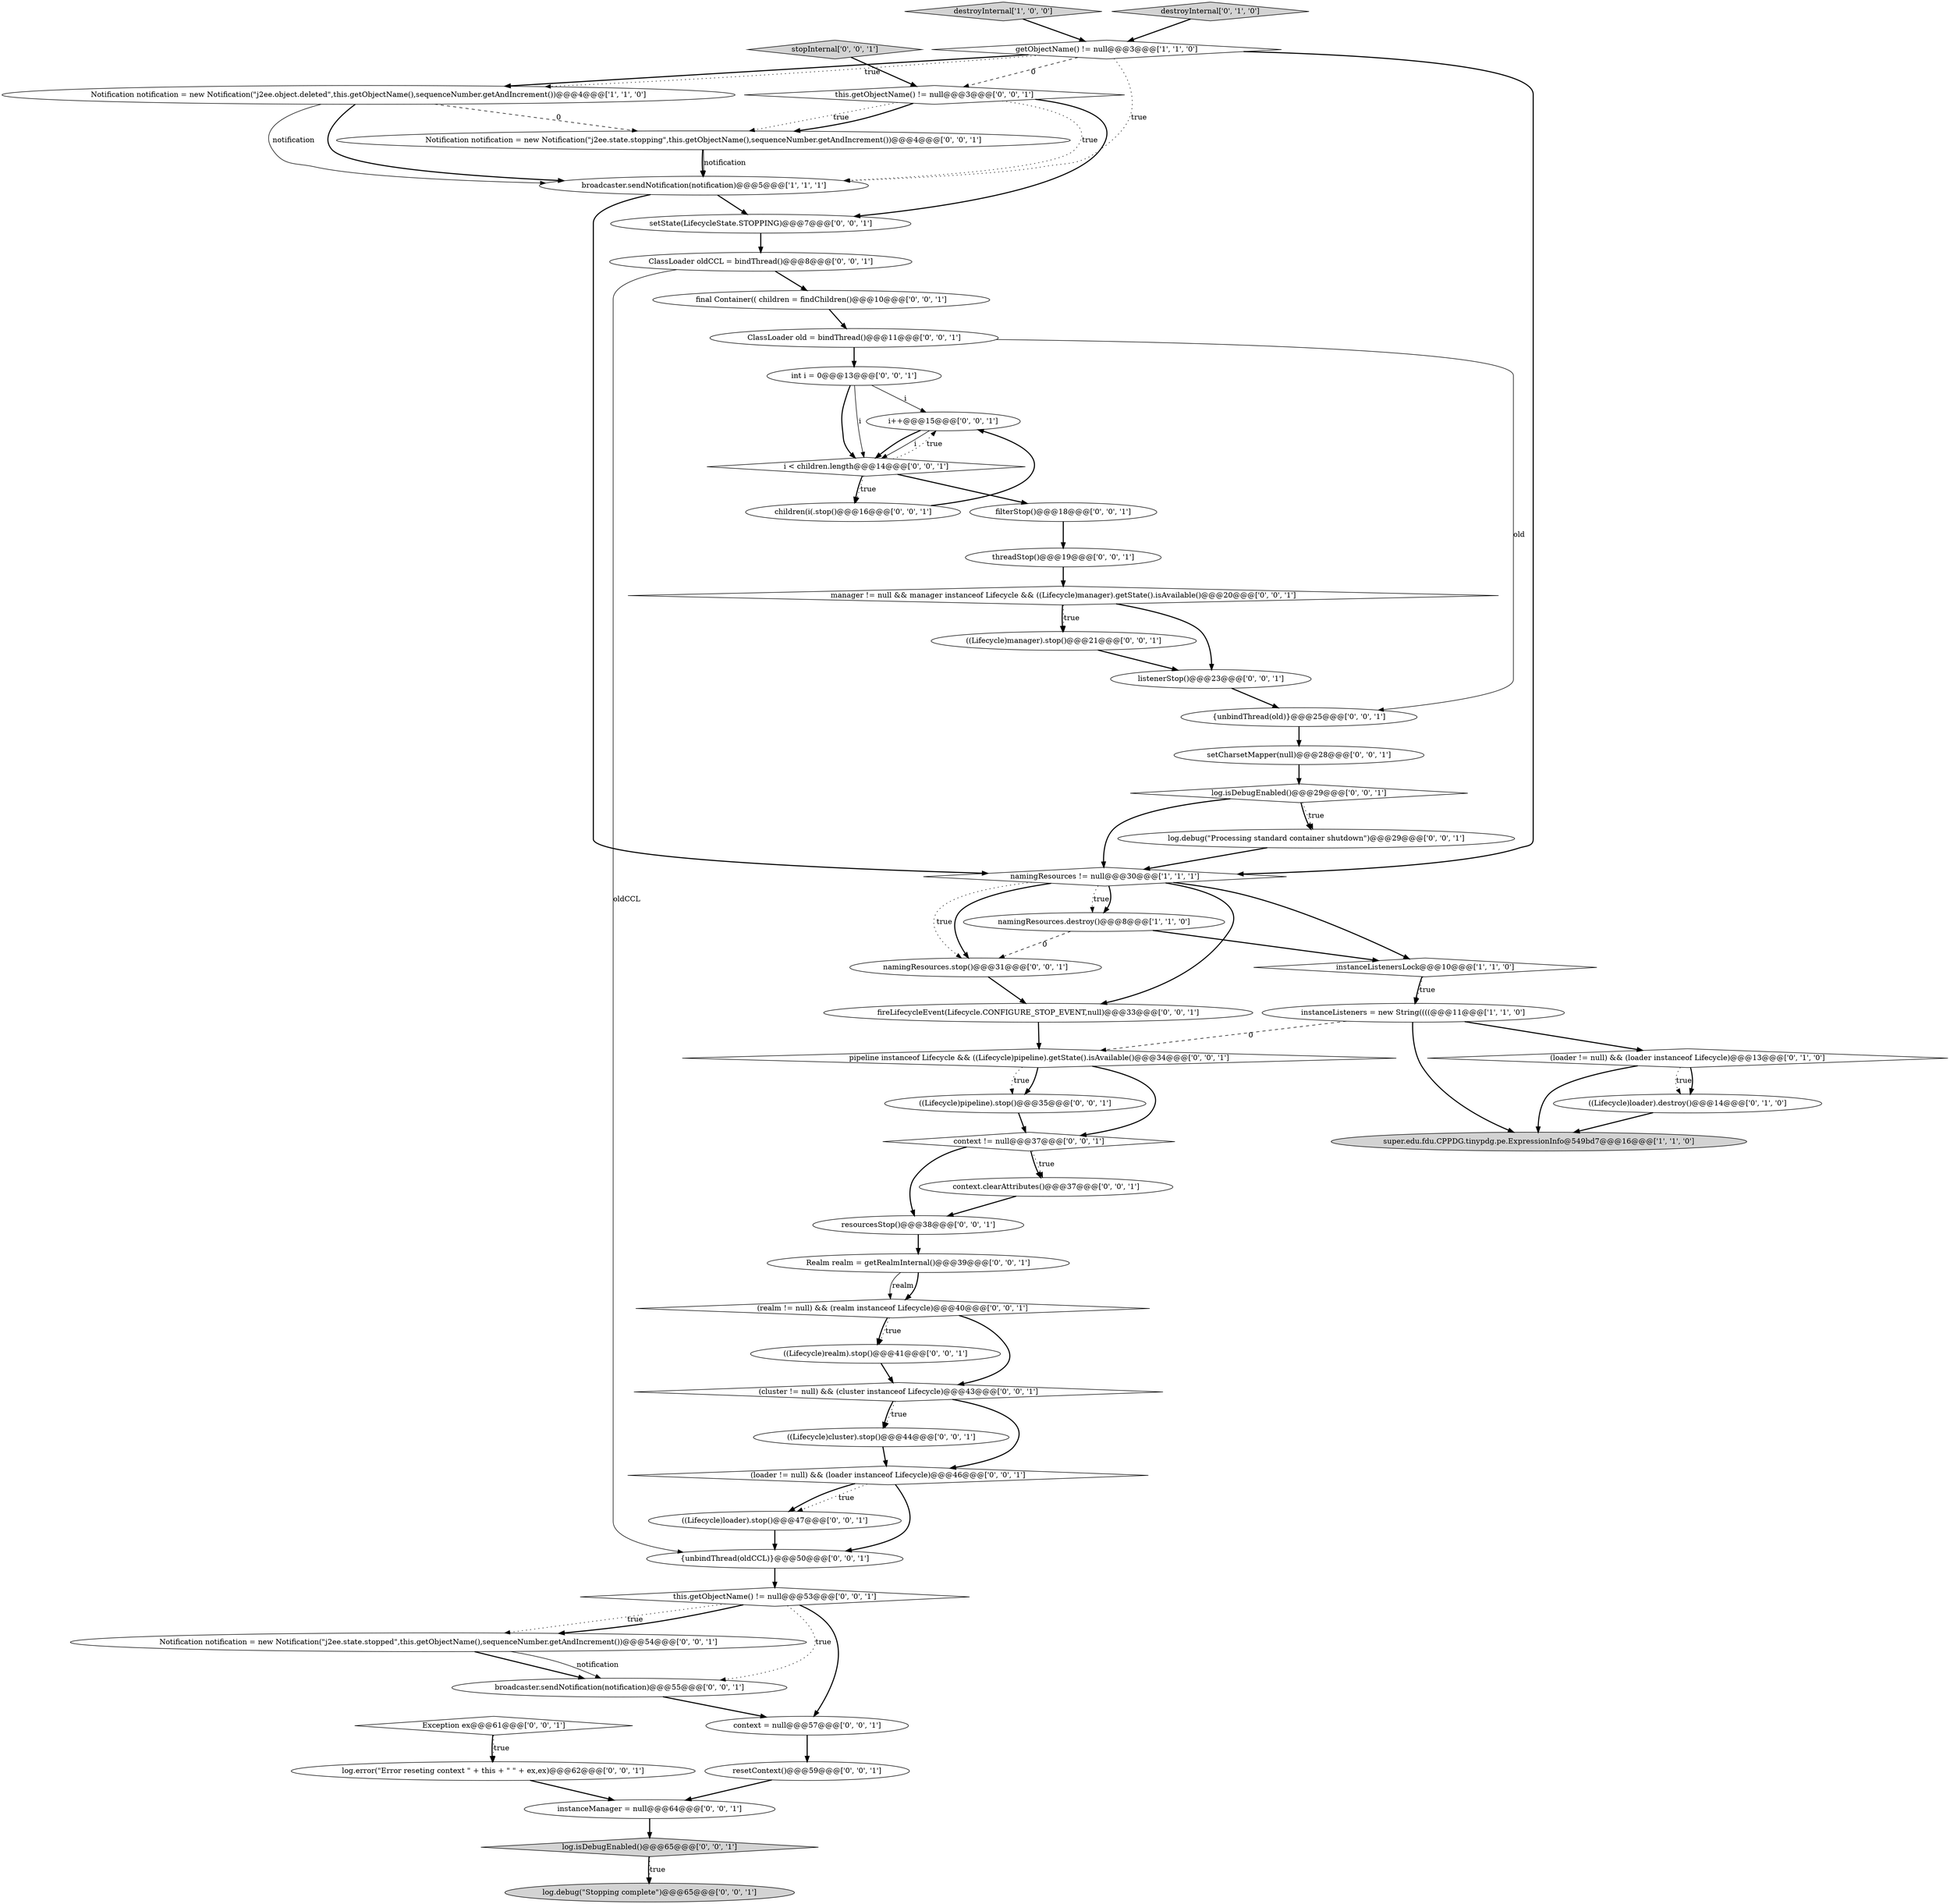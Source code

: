 digraph {
3 [style = filled, label = "getObjectName() != null@@@3@@@['1', '1', '0']", fillcolor = white, shape = diamond image = "AAA0AAABBB1BBB"];
7 [style = filled, label = "destroyInternal['1', '0', '0']", fillcolor = lightgray, shape = diamond image = "AAA0AAABBB1BBB"];
41 [style = filled, label = "ClassLoader oldCCL = bindThread()@@@8@@@['0', '0', '1']", fillcolor = white, shape = ellipse image = "AAA0AAABBB3BBB"];
20 [style = filled, label = "broadcaster.sendNotification(notification)@@@55@@@['0', '0', '1']", fillcolor = white, shape = ellipse image = "AAA0AAABBB3BBB"];
8 [style = filled, label = "broadcaster.sendNotification(notification)@@@5@@@['1', '1', '1']", fillcolor = white, shape = ellipse image = "AAA0AAABBB1BBB"];
31 [style = filled, label = "fireLifecycleEvent(Lifecycle.CONFIGURE_STOP_EVENT,null)@@@33@@@['0', '0', '1']", fillcolor = white, shape = ellipse image = "AAA0AAABBB3BBB"];
36 [style = filled, label = "log.error(\"Error reseting context \" + this + \" \" + ex,ex)@@@62@@@['0', '0', '1']", fillcolor = white, shape = ellipse image = "AAA0AAABBB3BBB"];
53 [style = filled, label = "log.debug(\"Processing standard container shutdown\")@@@29@@@['0', '0', '1']", fillcolor = white, shape = ellipse image = "AAA0AAABBB3BBB"];
34 [style = filled, label = "this.getObjectName() != null@@@53@@@['0', '0', '1']", fillcolor = white, shape = diamond image = "AAA0AAABBB3BBB"];
26 [style = filled, label = "((Lifecycle)realm).stop()@@@41@@@['0', '0', '1']", fillcolor = white, shape = ellipse image = "AAA0AAABBB3BBB"];
32 [style = filled, label = "resourcesStop()@@@38@@@['0', '0', '1']", fillcolor = white, shape = ellipse image = "AAA0AAABBB3BBB"];
38 [style = filled, label = "this.getObjectName() != null@@@3@@@['0', '0', '1']", fillcolor = white, shape = diamond image = "AAA0AAABBB3BBB"];
43 [style = filled, label = "{unbindThread(oldCCL)}@@@50@@@['0', '0', '1']", fillcolor = white, shape = ellipse image = "AAA0AAABBB3BBB"];
5 [style = filled, label = "Notification notification = new Notification(\"j2ee.object.deleted\",this.getObjectName(),sequenceNumber.getAndIncrement())@@@4@@@['1', '1', '0']", fillcolor = white, shape = ellipse image = "AAA0AAABBB1BBB"];
18 [style = filled, label = "threadStop()@@@19@@@['0', '0', '1']", fillcolor = white, shape = ellipse image = "AAA0AAABBB3BBB"];
21 [style = filled, label = "Notification notification = new Notification(\"j2ee.state.stopping\",this.getObjectName(),sequenceNumber.getAndIncrement())@@@4@@@['0', '0', '1']", fillcolor = white, shape = ellipse image = "AAA0AAABBB3BBB"];
37 [style = filled, label = "final Container(( children = findChildren()@@@10@@@['0', '0', '1']", fillcolor = white, shape = ellipse image = "AAA0AAABBB3BBB"];
4 [style = filled, label = "instanceListenersLock@@@10@@@['1', '1', '0']", fillcolor = white, shape = diamond image = "AAA0AAABBB1BBB"];
11 [style = filled, label = "((Lifecycle)loader).destroy()@@@14@@@['0', '1', '0']", fillcolor = white, shape = ellipse image = "AAA1AAABBB2BBB"];
40 [style = filled, label = "stopInternal['0', '0', '1']", fillcolor = lightgray, shape = diamond image = "AAA0AAABBB3BBB"];
30 [style = filled, label = "Exception ex@@@61@@@['0', '0', '1']", fillcolor = white, shape = diamond image = "AAA0AAABBB3BBB"];
9 [style = filled, label = "(loader != null) && (loader instanceof Lifecycle)@@@13@@@['0', '1', '0']", fillcolor = white, shape = diamond image = "AAA1AAABBB2BBB"];
45 [style = filled, label = "context != null@@@37@@@['0', '0', '1']", fillcolor = white, shape = diamond image = "AAA0AAABBB3BBB"];
44 [style = filled, label = "resetContext()@@@59@@@['0', '0', '1']", fillcolor = white, shape = ellipse image = "AAA0AAABBB3BBB"];
0 [style = filled, label = "namingResources.destroy()@@@8@@@['1', '1', '0']", fillcolor = white, shape = ellipse image = "AAA0AAABBB1BBB"];
47 [style = filled, label = "i++@@@15@@@['0', '0', '1']", fillcolor = white, shape = ellipse image = "AAA0AAABBB3BBB"];
1 [style = filled, label = "instanceListeners = new String((((@@@11@@@['1', '1', '0']", fillcolor = white, shape = ellipse image = "AAA0AAABBB1BBB"];
10 [style = filled, label = "destroyInternal['0', '1', '0']", fillcolor = lightgray, shape = diamond image = "AAA0AAABBB2BBB"];
49 [style = filled, label = "((Lifecycle)cluster).stop()@@@44@@@['0', '0', '1']", fillcolor = white, shape = ellipse image = "AAA0AAABBB3BBB"];
42 [style = filled, label = "i < children.length@@@14@@@['0', '0', '1']", fillcolor = white, shape = diamond image = "AAA0AAABBB3BBB"];
25 [style = filled, label = "manager != null && manager instanceof Lifecycle && ((Lifecycle)manager).getState().isAvailable()@@@20@@@['0', '0', '1']", fillcolor = white, shape = diamond image = "AAA0AAABBB3BBB"];
51 [style = filled, label = "pipeline instanceof Lifecycle && ((Lifecycle)pipeline).getState().isAvailable()@@@34@@@['0', '0', '1']", fillcolor = white, shape = diamond image = "AAA0AAABBB3BBB"];
56 [style = filled, label = "log.debug(\"Stopping complete\")@@@65@@@['0', '0', '1']", fillcolor = lightgray, shape = ellipse image = "AAA0AAABBB3BBB"];
52 [style = filled, label = "log.isDebugEnabled()@@@29@@@['0', '0', '1']", fillcolor = white, shape = diamond image = "AAA0AAABBB3BBB"];
14 [style = filled, label = "log.isDebugEnabled()@@@65@@@['0', '0', '1']", fillcolor = lightgray, shape = diamond image = "AAA0AAABBB3BBB"];
6 [style = filled, label = "namingResources != null@@@30@@@['1', '1', '1']", fillcolor = white, shape = diamond image = "AAA0AAABBB1BBB"];
35 [style = filled, label = "int i = 0@@@13@@@['0', '0', '1']", fillcolor = white, shape = ellipse image = "AAA0AAABBB3BBB"];
39 [style = filled, label = "{unbindThread(old)}@@@25@@@['0', '0', '1']", fillcolor = white, shape = ellipse image = "AAA0AAABBB3BBB"];
24 [style = filled, label = "listenerStop()@@@23@@@['0', '0', '1']", fillcolor = white, shape = ellipse image = "AAA0AAABBB3BBB"];
23 [style = filled, label = "(cluster != null) && (cluster instanceof Lifecycle)@@@43@@@['0', '0', '1']", fillcolor = white, shape = diamond image = "AAA0AAABBB3BBB"];
46 [style = filled, label = "setState(LifecycleState.STOPPING)@@@7@@@['0', '0', '1']", fillcolor = white, shape = ellipse image = "AAA0AAABBB3BBB"];
55 [style = filled, label = "(loader != null) && (loader instanceof Lifecycle)@@@46@@@['0', '0', '1']", fillcolor = white, shape = diamond image = "AAA0AAABBB3BBB"];
13 [style = filled, label = "filterStop()@@@18@@@['0', '0', '1']", fillcolor = white, shape = ellipse image = "AAA0AAABBB3BBB"];
22 [style = filled, label = "namingResources.stop()@@@31@@@['0', '0', '1']", fillcolor = white, shape = ellipse image = "AAA0AAABBB3BBB"];
15 [style = filled, label = "children(i(.stop()@@@16@@@['0', '0', '1']", fillcolor = white, shape = ellipse image = "AAA0AAABBB3BBB"];
50 [style = filled, label = "context = null@@@57@@@['0', '0', '1']", fillcolor = white, shape = ellipse image = "AAA0AAABBB3BBB"];
28 [style = filled, label = "((Lifecycle)manager).stop()@@@21@@@['0', '0', '1']", fillcolor = white, shape = ellipse image = "AAA0AAABBB3BBB"];
29 [style = filled, label = "setCharsetMapper(null)@@@28@@@['0', '0', '1']", fillcolor = white, shape = ellipse image = "AAA0AAABBB3BBB"];
27 [style = filled, label = "((Lifecycle)pipeline).stop()@@@35@@@['0', '0', '1']", fillcolor = white, shape = ellipse image = "AAA0AAABBB3BBB"];
16 [style = filled, label = "Notification notification = new Notification(\"j2ee.state.stopped\",this.getObjectName(),sequenceNumber.getAndIncrement())@@@54@@@['0', '0', '1']", fillcolor = white, shape = ellipse image = "AAA0AAABBB3BBB"];
12 [style = filled, label = "instanceManager = null@@@64@@@['0', '0', '1']", fillcolor = white, shape = ellipse image = "AAA0AAABBB3BBB"];
33 [style = filled, label = "ClassLoader old = bindThread()@@@11@@@['0', '0', '1']", fillcolor = white, shape = ellipse image = "AAA0AAABBB3BBB"];
17 [style = filled, label = "((Lifecycle)loader).stop()@@@47@@@['0', '0', '1']", fillcolor = white, shape = ellipse image = "AAA0AAABBB3BBB"];
54 [style = filled, label = "(realm != null) && (realm instanceof Lifecycle)@@@40@@@['0', '0', '1']", fillcolor = white, shape = diamond image = "AAA0AAABBB3BBB"];
2 [style = filled, label = "super.edu.fdu.CPPDG.tinypdg.pe.ExpressionInfo@549bd7@@@16@@@['1', '1', '0']", fillcolor = lightgray, shape = ellipse image = "AAA0AAABBB1BBB"];
19 [style = filled, label = "Realm realm = getRealmInternal()@@@39@@@['0', '0', '1']", fillcolor = white, shape = ellipse image = "AAA0AAABBB3BBB"];
48 [style = filled, label = "context.clearAttributes()@@@37@@@['0', '0', '1']", fillcolor = white, shape = ellipse image = "AAA0AAABBB3BBB"];
0->4 [style = bold, label=""];
45->48 [style = bold, label=""];
49->55 [style = bold, label=""];
23->49 [style = bold, label=""];
35->42 [style = bold, label=""];
37->33 [style = bold, label=""];
45->32 [style = bold, label=""];
22->31 [style = bold, label=""];
6->22 [style = bold, label=""];
10->3 [style = bold, label=""];
3->6 [style = bold, label=""];
5->8 [style = solid, label="notification"];
25->28 [style = bold, label=""];
51->27 [style = bold, label=""];
34->20 [style = dotted, label="true"];
26->23 [style = bold, label=""];
38->8 [style = dotted, label="true"];
53->6 [style = bold, label=""];
52->53 [style = bold, label=""];
14->56 [style = bold, label=""];
0->22 [style = dashed, label="0"];
1->2 [style = bold, label=""];
35->42 [style = solid, label="i"];
41->43 [style = solid, label="oldCCL"];
1->9 [style = bold, label=""];
55->17 [style = dotted, label="true"];
42->47 [style = dotted, label="true"];
12->14 [style = bold, label=""];
9->11 [style = dotted, label="true"];
34->50 [style = bold, label=""];
21->8 [style = bold, label=""];
15->47 [style = bold, label=""];
38->46 [style = bold, label=""];
25->28 [style = dotted, label="true"];
4->1 [style = bold, label=""];
6->0 [style = dotted, label="true"];
31->51 [style = bold, label=""];
33->35 [style = bold, label=""];
46->41 [style = bold, label=""];
54->26 [style = bold, label=""];
36->12 [style = bold, label=""];
34->16 [style = dotted, label="true"];
27->45 [style = bold, label=""];
30->36 [style = bold, label=""];
48->32 [style = bold, label=""];
42->15 [style = dotted, label="true"];
19->54 [style = solid, label="realm"];
38->21 [style = dotted, label="true"];
8->46 [style = bold, label=""];
5->8 [style = bold, label=""];
24->39 [style = bold, label=""];
6->4 [style = bold, label=""];
41->37 [style = bold, label=""];
51->45 [style = bold, label=""];
52->6 [style = bold, label=""];
6->0 [style = bold, label=""];
16->20 [style = solid, label="notification"];
8->6 [style = bold, label=""];
42->13 [style = bold, label=""];
4->1 [style = dotted, label="true"];
11->2 [style = bold, label=""];
35->47 [style = solid, label="i"];
7->3 [style = bold, label=""];
38->21 [style = bold, label=""];
23->49 [style = dotted, label="true"];
6->31 [style = bold, label=""];
51->27 [style = dotted, label="true"];
39->29 [style = bold, label=""];
52->53 [style = dotted, label="true"];
19->54 [style = bold, label=""];
1->51 [style = dashed, label="0"];
14->56 [style = dotted, label="true"];
55->17 [style = bold, label=""];
50->44 [style = bold, label=""];
30->36 [style = dotted, label="true"];
47->42 [style = bold, label=""];
40->38 [style = bold, label=""];
44->12 [style = bold, label=""];
29->52 [style = bold, label=""];
20->50 [style = bold, label=""];
9->11 [style = bold, label=""];
3->38 [style = dashed, label="0"];
17->43 [style = bold, label=""];
25->24 [style = bold, label=""];
9->2 [style = bold, label=""];
3->8 [style = dotted, label="true"];
18->25 [style = bold, label=""];
45->48 [style = dotted, label="true"];
21->8 [style = solid, label="notification"];
33->39 [style = solid, label="old"];
3->5 [style = bold, label=""];
13->18 [style = bold, label=""];
54->26 [style = dotted, label="true"];
43->34 [style = bold, label=""];
28->24 [style = bold, label=""];
6->22 [style = dotted, label="true"];
54->23 [style = bold, label=""];
34->16 [style = bold, label=""];
5->21 [style = dashed, label="0"];
47->42 [style = solid, label="i"];
16->20 [style = bold, label=""];
55->43 [style = bold, label=""];
42->15 [style = bold, label=""];
23->55 [style = bold, label=""];
3->5 [style = dotted, label="true"];
32->19 [style = bold, label=""];
}
